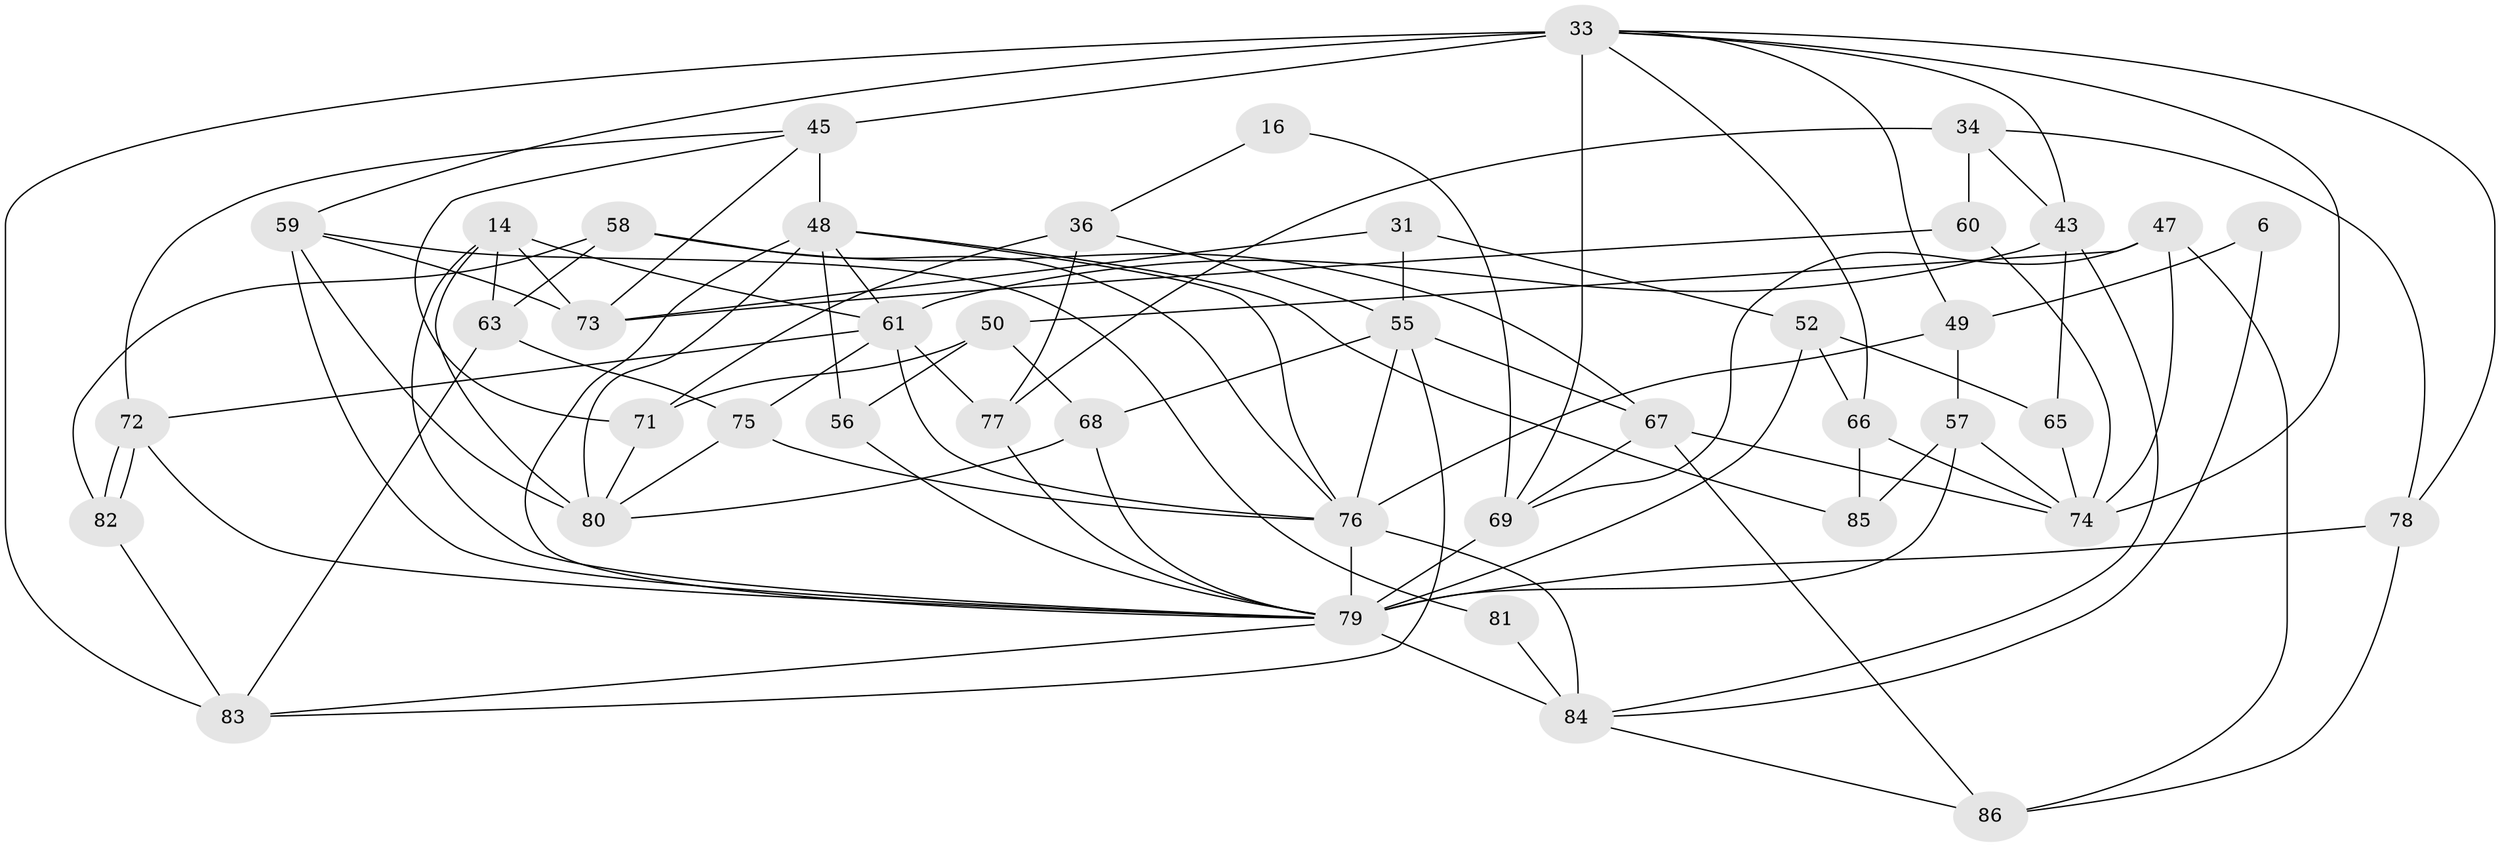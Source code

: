 // original degree distribution, {6: 0.08139534883720931, 4: 0.37209302325581395, 3: 0.2558139534883721, 2: 0.08139534883720931, 5: 0.18604651162790697, 7: 0.023255813953488372}
// Generated by graph-tools (version 1.1) at 2025/49/03/09/25 04:49:45]
// undirected, 43 vertices, 102 edges
graph export_dot {
graph [start="1"]
  node [color=gray90,style=filled];
  6;
  14;
  16;
  31;
  33 [super="+15+23"];
  34;
  36;
  43 [super="+42"];
  45 [super="+28+35"];
  47 [super="+25"];
  48 [super="+11"];
  49;
  50 [super="+40"];
  52;
  55 [super="+41"];
  56;
  57;
  58;
  59;
  60 [super="+22"];
  61 [super="+54"];
  63 [super="+17"];
  65;
  66 [super="+62"];
  67 [super="+21"];
  68 [super="+51"];
  69 [super="+38"];
  71;
  72;
  73 [super="+53"];
  74 [super="+70"];
  75 [super="+5"];
  76 [super="+37+64"];
  77;
  78;
  79 [super="+29+19+44"];
  80 [super="+39"];
  81;
  82;
  83 [super="+26"];
  84 [super="+18+30"];
  85 [super="+9"];
  86;
  6 -- 49;
  6 -- 84;
  14 -- 73 [weight=2];
  14 -- 80;
  14 -- 63;
  14 -- 79;
  14 -- 61;
  16 -- 36;
  16 -- 69;
  31 -- 73;
  31 -- 52;
  31 -- 55;
  33 -- 59;
  33 -- 66;
  33 -- 69 [weight=2];
  33 -- 74;
  33 -- 45 [weight=3];
  33 -- 49;
  33 -- 78;
  33 -- 83 [weight=2];
  33 -- 43;
  34 -- 43;
  34 -- 78;
  34 -- 60 [weight=2];
  34 -- 77;
  36 -- 55;
  36 -- 77;
  36 -- 71;
  43 -- 65;
  43 -- 84;
  43 -- 61;
  45 -- 72;
  45 -- 48 [weight=2];
  45 -- 71 [weight=2];
  45 -- 73;
  47 -- 74 [weight=2];
  47 -- 86 [weight=2];
  47 -- 50 [weight=2];
  47 -- 69;
  48 -- 80 [weight=2];
  48 -- 85;
  48 -- 56;
  48 -- 61 [weight=2];
  48 -- 79;
  48 -- 76;
  49 -- 57;
  49 -- 76;
  50 -- 56;
  50 -- 68 [weight=2];
  50 -- 71;
  52 -- 66 [weight=2];
  52 -- 79;
  52 -- 65;
  55 -- 67;
  55 -- 68 [weight=2];
  55 -- 83;
  55 -- 76 [weight=3];
  56 -- 79;
  57 -- 74;
  57 -- 85;
  57 -- 79;
  58 -- 67;
  58 -- 82;
  58 -- 63;
  58 -- 76;
  59 -- 73;
  59 -- 80;
  59 -- 81;
  59 -- 79;
  60 -- 73;
  60 -- 74;
  61 -- 72;
  61 -- 77;
  61 -- 76;
  61 -- 75;
  63 -- 75;
  63 -- 83;
  65 -- 74;
  66 -- 85;
  66 -- 74;
  67 -- 69;
  67 -- 74;
  67 -- 86;
  68 -- 80;
  68 -- 79;
  69 -- 79 [weight=4];
  71 -- 80;
  72 -- 82;
  72 -- 82;
  72 -- 79;
  75 -- 80;
  75 -- 76 [weight=2];
  76 -- 84 [weight=2];
  76 -- 79;
  77 -- 79;
  78 -- 79;
  78 -- 86;
  79 -- 84 [weight=2];
  79 -- 83 [weight=2];
  81 -- 84;
  82 -- 83;
  84 -- 86 [weight=2];
}
